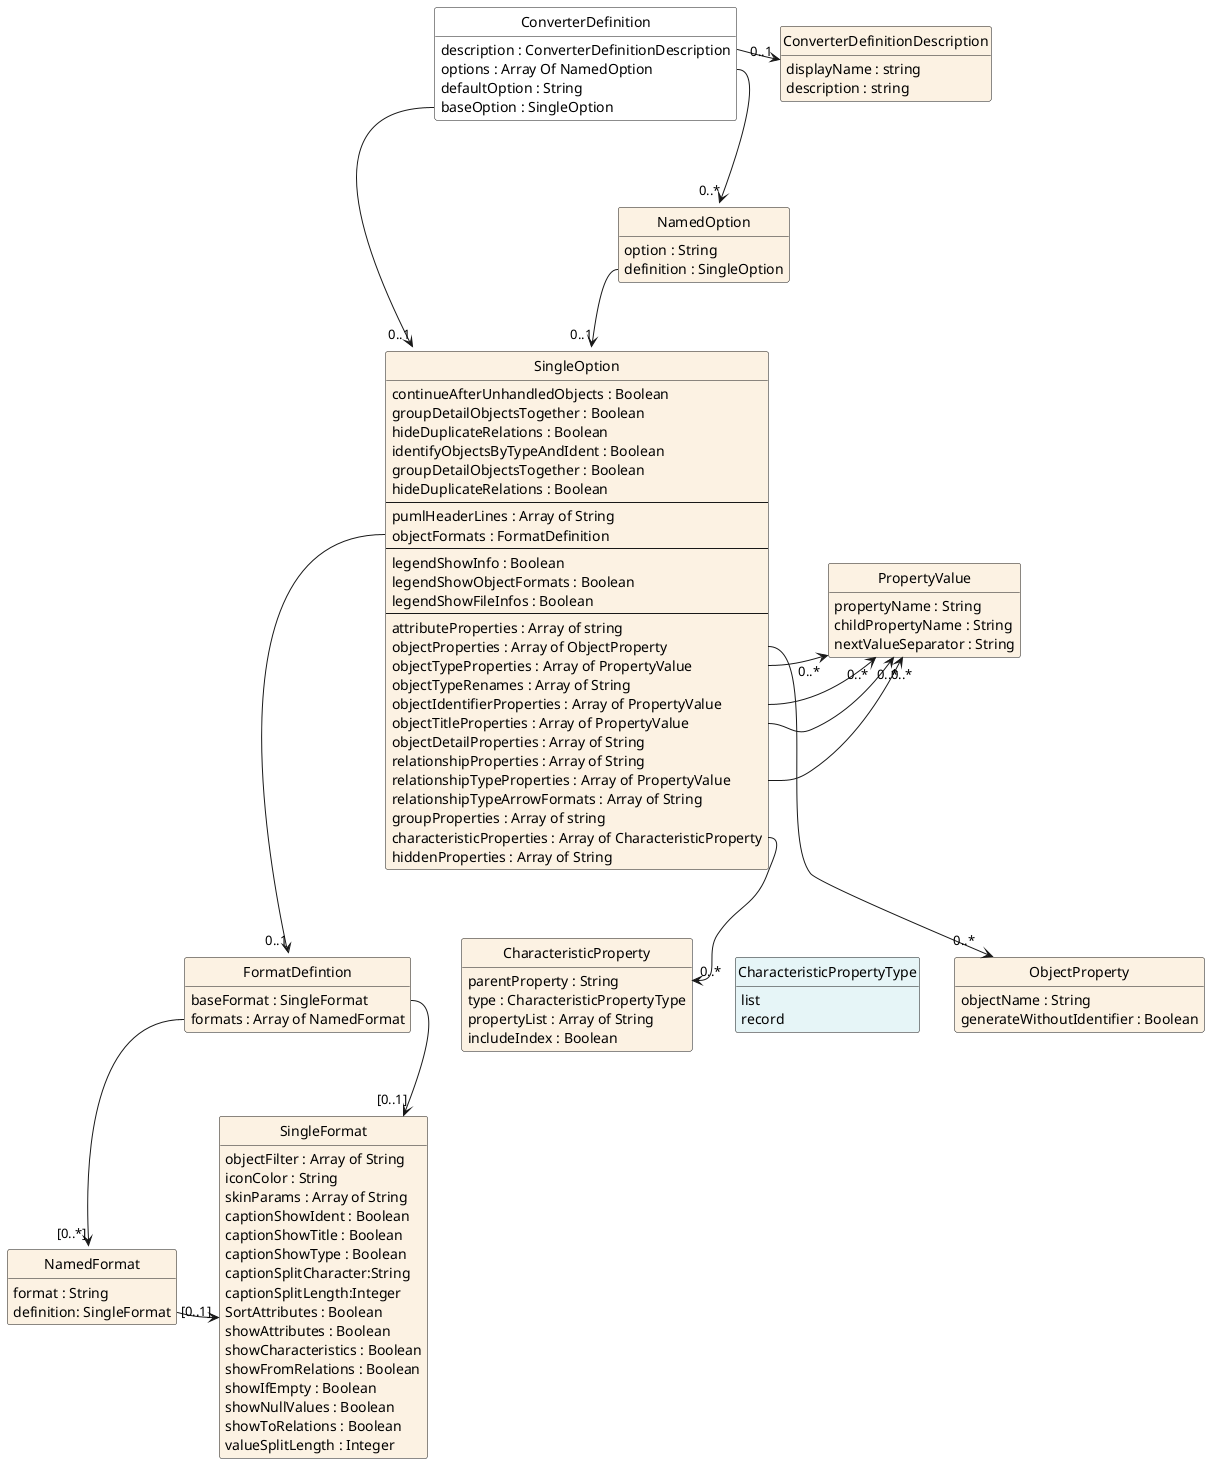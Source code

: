 @startuml

hide circle
hide methods
hide stereotype
show <<Enumeration>> stereotype
'skinparam Padding 5
skinparam ParticipantPadding 15

skinparam class {
   BackgroundColor<<Enumeration>> #E6F5F7
   BackgroundColor<<Ref>> #FFFFE0
   BackgroundColor<<Pivot>> #FFFFFFF
   BackgroundColor #FCF2E3
}

class ConverterDefinitionDescription {
    displayName : string
    description : string
}

class ConverterDefinition  <<Pivot>> {
  description : ConverterDefinitionDescription  
  options : Array Of NamedOption  
  defaultOption : String
  baseOption : SingleOption
}

class NamedOption {
    option : String
    definition : SingleOption
}

class CharacteristicPropertyType <<Enumeration>> {
    list
    record
}

class CharacteristicProperty {
    parentProperty : String
    type : CharacteristicPropertyType
    propertyList : Array of String
    includeIndex : Boolean
}

together {
class CharacteristicProperty
class CharacteristicPropertyType
}

together  {
class FormatDefintion
class NamedFormat
class SingleFormat
}

class SingleFormat {
    objectFilter : Array of String
    iconColor : String
    skinParams : Array of String
    captionShowIdent : Boolean
    captionShowTitle : Boolean
    captionShowType : Boolean
    captionSplitCharacter:String
    captionSplitLength:Integer
    SortAttributes : Boolean
    showAttributes : Boolean
    showCharacteristics : Boolean
    showFromRelations : Boolean
    showIfEmpty : Boolean
    showNullValues : Boolean
    showToRelations : Boolean
    valueSplitLength : Integer
}

class FormatDefintion {
    baseFormat : SingleFormat
    formats : Array of NamedFormat
}

class NamedFormat {
    format : String
    definition: SingleFormat
}

class PropertyValue {
    propertyName : String
    childPropertyName : String
    nextValueSeparator : String
}

class ObjectProperty {
    objectName : String
    generateWithoutIdentifier : Boolean
}
class SingleOption {
    continueAfterUnhandledObjects : Boolean
    groupDetailObjectsTogether : Boolean
    hideDuplicateRelations : Boolean
    identifyObjectsByTypeAndIdent : Boolean
    groupDetailObjectsTogether : Boolean
    hideDuplicateRelations : Boolean
    ---
    pumlHeaderLines : Array of String
    objectFormats : FormatDefinition
    ---
    legendShowInfo : Boolean
    legendShowObjectFormats : Boolean
    legendShowFileInfos : Boolean
    ---
	attributeProperties : Array of string
    objectProperties : Array of ObjectProperty
	objectTypeProperties : Array of PropertyValue
    objectTypeRenames : Array of String
    objectIdentifierProperties : Array of PropertyValue
	objectTitleProperties : Array of PropertyValue
    objectDetailProperties : Array of String
    relationshipProperties : Array of String
    relationshipTypeProperties : Array of PropertyValue
    relationshipTypeArrowFormats : Array of String
    groupProperties : Array of string
    characteristicProperties : Array of CharacteristicProperty
    hiddenProperties : Array of String
}

ConverterDefinition::options -down-> "0..*" NamedOption: "        "
ConverterDefinition::baseOption -right-> "0..1" SingleOption::option
ConverterDefinition::description -right-> "0..1" ConverterDefinitionDescription
NamedOption::definition --> "0..1" SingleOption
SingleOption::characteristicProperties --> "0..*" CharacteristicProperty::parentProperty
SingleOption::objectFormats --> "0..1" FormatDefintion
SingleOption::objectProperties --> "0..*" ObjectProperty
SingleOption::objectIdentifierProperties -right-> "0..*" PropertyValue
SingleOption::objectTitleProperties --> "0..*" PropertyValue
SingleOption::objectTypeProperties --> "0..*" PropertyValue : "     "
SingleOption::relationshipTypeProperties --> "0..*" PropertyValue
FormatDefintion::baseFormat -right-> "[0..1]" SingleFormat
FormatDefintion::formats -down-> "[0..*]" NamedFormat
NamedFormat::definition -right-> "[0..1]" SingleFormat
CharacteristicProperty -[hidden]right-> CharacteristicPropertyType
CharacteristicPropertyType -[hidden]right-> ObjectProperty

@enduml
